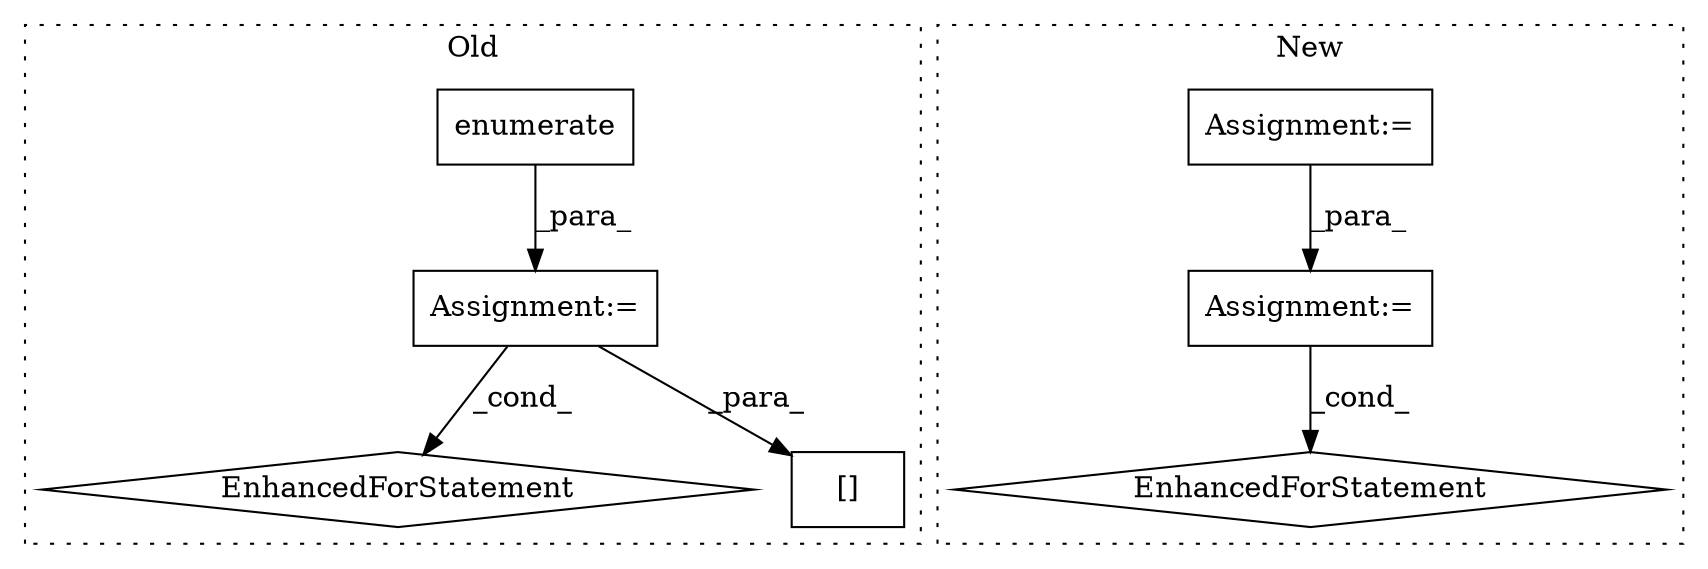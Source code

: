 digraph G {
subgraph cluster0 {
1 [label="enumerate" a="32" s="2968,3050" l="10,1" shape="box"];
4 [label="Assignment:=" a="7" s="2878,3051" l="75,2" shape="box"];
5 [label="EnhancedForStatement" a="70" s="2878,3051" l="75,2" shape="diamond"];
7 [label="[]" a="2" s="3193,3242" l="25,2" shape="box"];
label = "Old";
style="dotted";
}
subgraph cluster1 {
2 [label="EnhancedForStatement" a="70" s="2767,2850" l="57,2" shape="diamond"];
3 [label="Assignment:=" a="7" s="2621" l="1" shape="box"];
6 [label="Assignment:=" a="7" s="2726" l="1" shape="box"];
label = "New";
style="dotted";
}
1 -> 4 [label="_para_"];
3 -> 6 [label="_para_"];
4 -> 7 [label="_para_"];
4 -> 5 [label="_cond_"];
6 -> 2 [label="_cond_"];
}